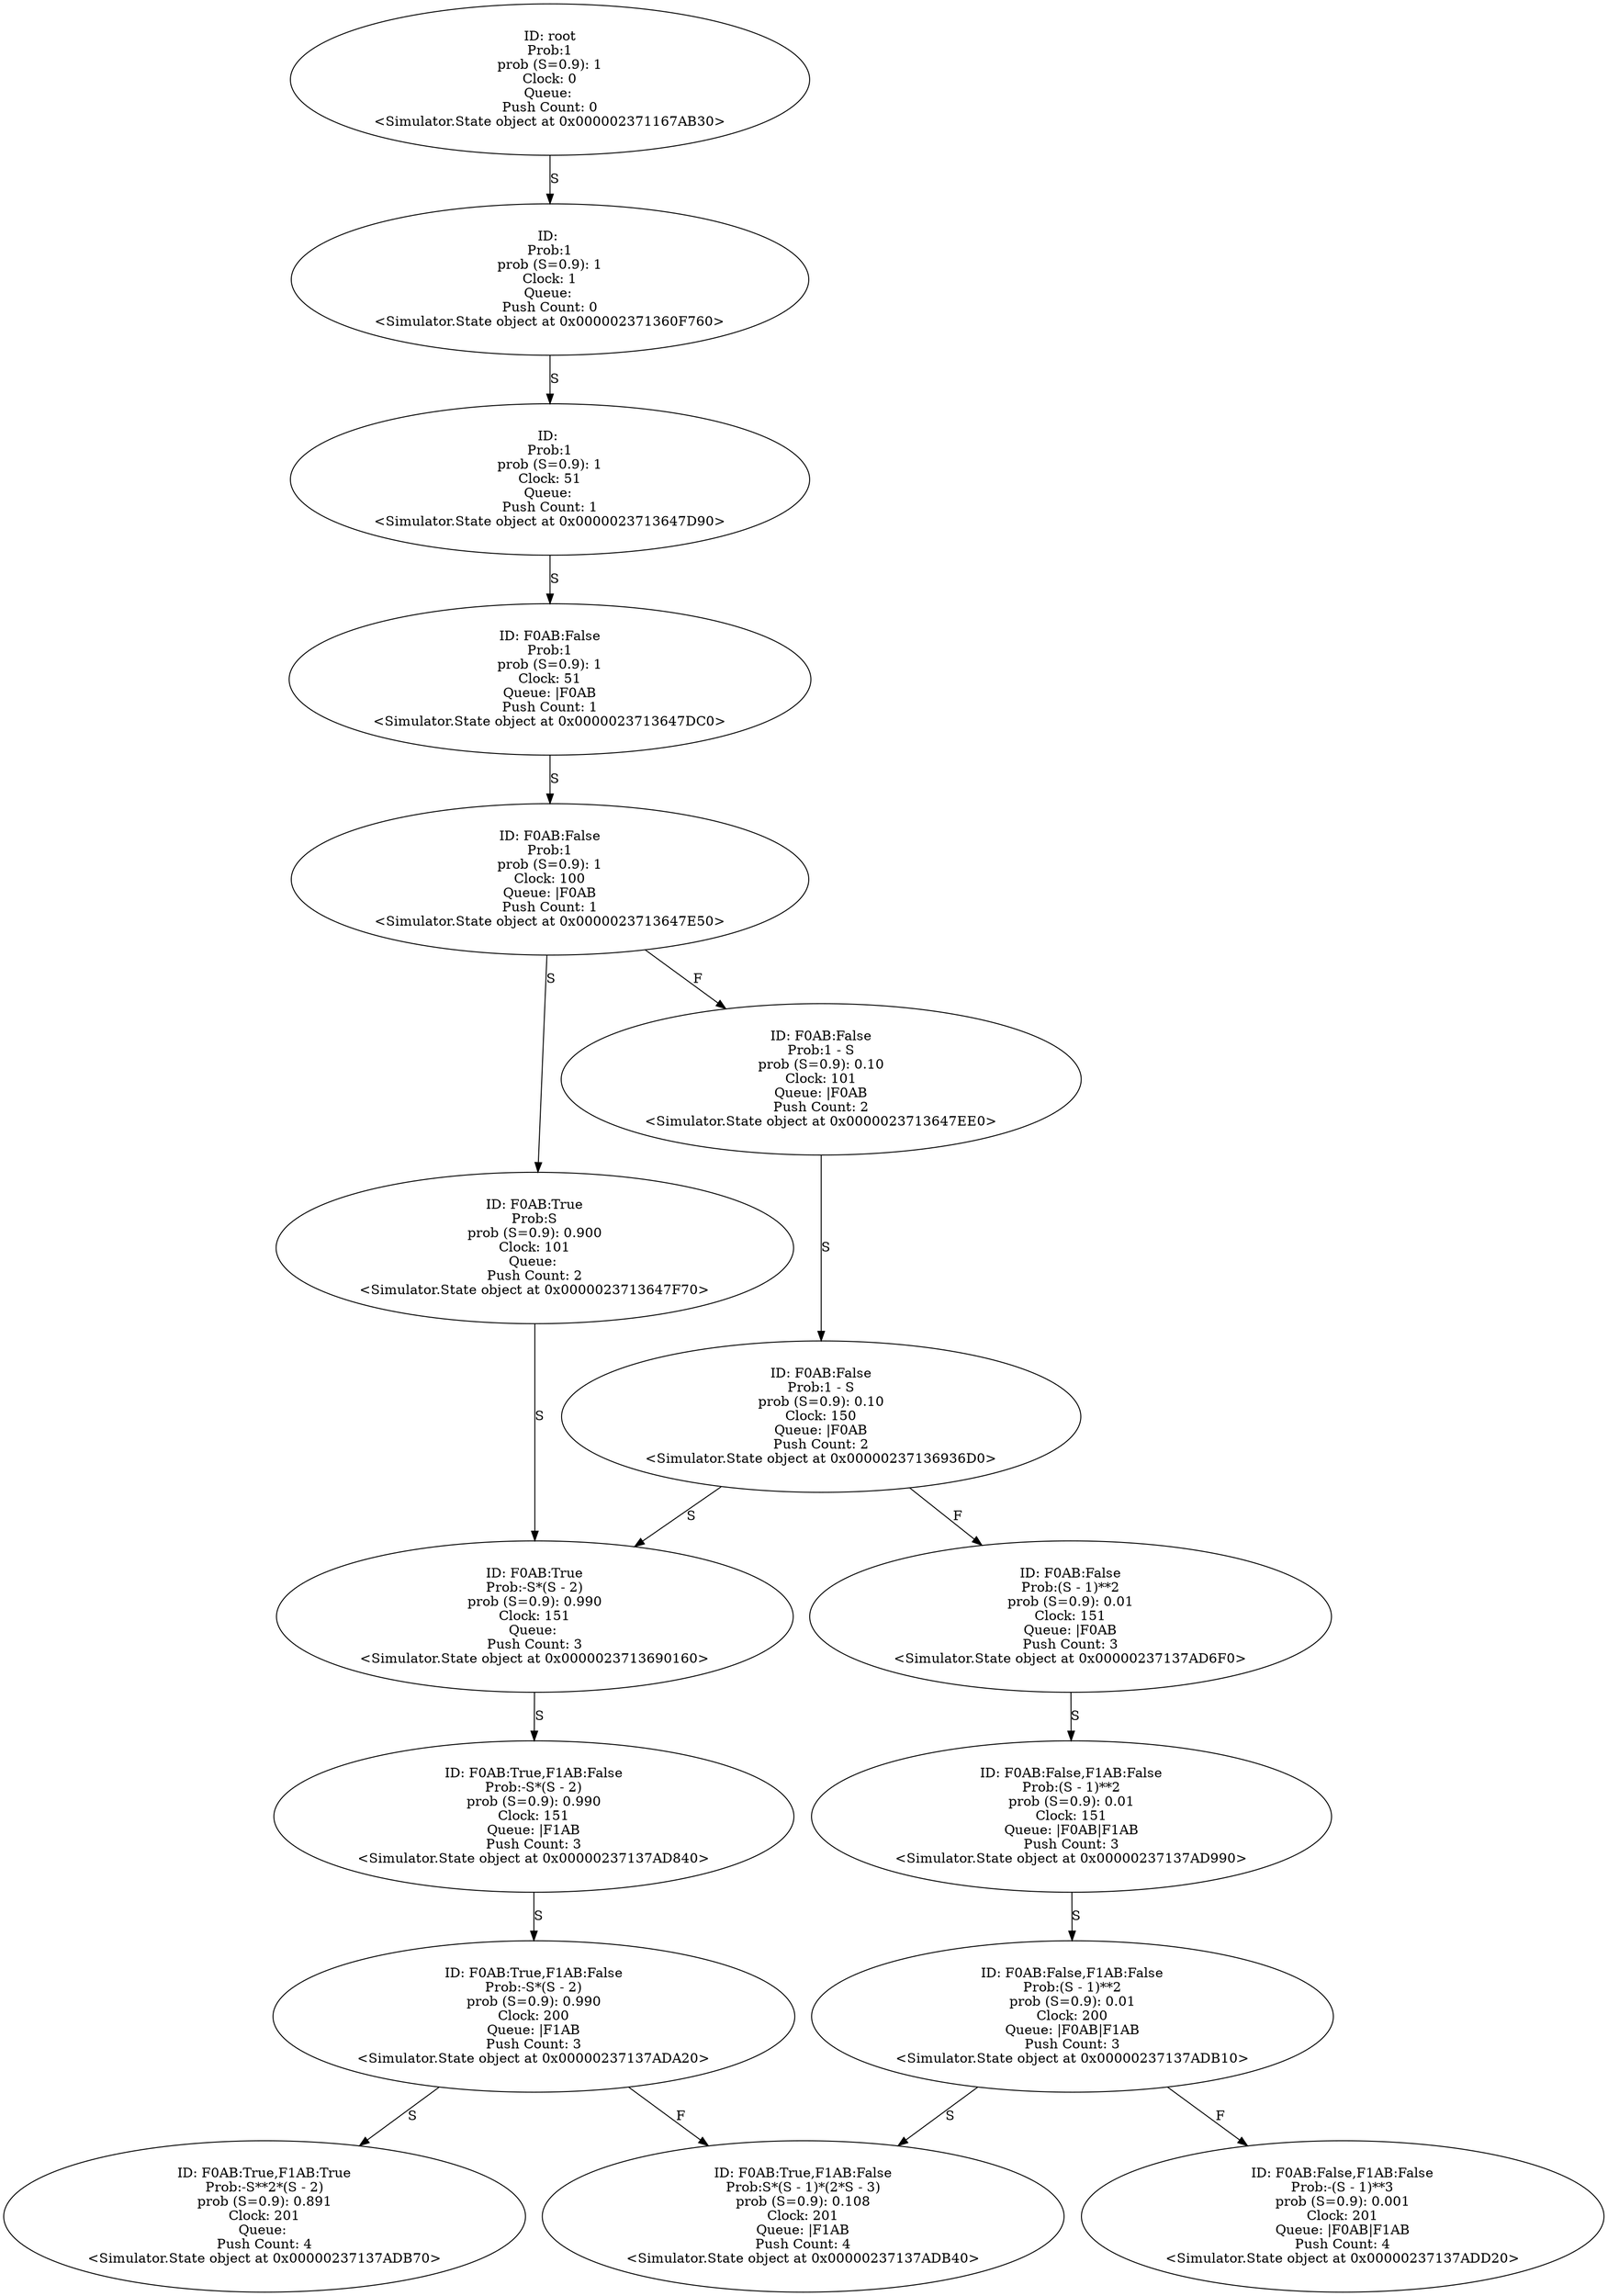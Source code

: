 digraph "./Output/./controled_frequency_S50_R100_t1_tPlus200" {
	<Simulator.State object at 0x000002371167AB30> [label="ID: root
Prob:1
prob (S=0.9): 1
Clock: 0
Queue: 
Push Count: 0
<Simulator.State object at 0x000002371167AB30>"]
	<Simulator.State object at 0x000002371167AB30> -> <Simulator.State object at 0x000002371360F760> [label=S]
	<Simulator.State object at 0x000002371360F760> [label="ID: 
Prob:1
prob (S=0.9): 1
Clock: 1
Queue: 
Push Count: 0
<Simulator.State object at 0x000002371360F760>"]
	<Simulator.State object at 0x000002371360F760> -> <Simulator.State object at 0x0000023713647D90> [label=S]
	<Simulator.State object at 0x0000023713647D90> [label="ID: 
Prob:1
prob (S=0.9): 1
Clock: 51
Queue: 
Push Count: 1
<Simulator.State object at 0x0000023713647D90>"]
	<Simulator.State object at 0x0000023713647D90> -> <Simulator.State object at 0x0000023713647DC0> [label=S]
	<Simulator.State object at 0x0000023713647DC0> [label="ID: F0AB:False
Prob:1
prob (S=0.9): 1
Clock: 51
Queue: |F0AB
Push Count: 1
<Simulator.State object at 0x0000023713647DC0>"]
	<Simulator.State object at 0x0000023713647DC0> -> <Simulator.State object at 0x0000023713647E50> [label=S]
	<Simulator.State object at 0x0000023713647E50> [label="ID: F0AB:False
Prob:1
prob (S=0.9): 1
Clock: 100
Queue: |F0AB
Push Count: 1
<Simulator.State object at 0x0000023713647E50>"]
	<Simulator.State object at 0x0000023713647E50> -> <Simulator.State object at 0x0000023713647EE0> [label=F]
	<Simulator.State object at 0x0000023713647E50> -> <Simulator.State object at 0x0000023713647F70> [label=S]
	<Simulator.State object at 0x0000023713647EE0> [label="ID: F0AB:False
Prob:1 - S
prob (S=0.9): 0.10
Clock: 101
Queue: |F0AB
Push Count: 2
<Simulator.State object at 0x0000023713647EE0>"]
	<Simulator.State object at 0x0000023713647EE0> -> <Simulator.State object at 0x00000237136936D0> [label=S]
	<Simulator.State object at 0x0000023713647F70> [label="ID: F0AB:True
Prob:S
prob (S=0.9): 0.900
Clock: 101
Queue: 
Push Count: 2
<Simulator.State object at 0x0000023713647F70>"]
	<Simulator.State object at 0x0000023713647F70> -> <Simulator.State object at 0x0000023713690160> [label=S]
	<Simulator.State object at 0x00000237136936D0> [label="ID: F0AB:False
Prob:1 - S
prob (S=0.9): 0.10
Clock: 150
Queue: |F0AB
Push Count: 2
<Simulator.State object at 0x00000237136936D0>"]
	<Simulator.State object at 0x00000237136936D0> -> <Simulator.State object at 0x00000237137AD6F0> [label=F]
	<Simulator.State object at 0x00000237136936D0> -> <Simulator.State object at 0x0000023713690160> [label=S]
	<Simulator.State object at 0x0000023713690160> [label="ID: F0AB:True
Prob:-S*(S - 2)
prob (S=0.9): 0.990
Clock: 151
Queue: 
Push Count: 3
<Simulator.State object at 0x0000023713690160>"]
	<Simulator.State object at 0x0000023713690160> -> <Simulator.State object at 0x00000237137AD840> [label=S]
	<Simulator.State object at 0x00000237137AD6F0> [label="ID: F0AB:False
Prob:(S - 1)**2
prob (S=0.9): 0.01
Clock: 151
Queue: |F0AB
Push Count: 3
<Simulator.State object at 0x00000237137AD6F0>"]
	<Simulator.State object at 0x00000237137AD6F0> -> <Simulator.State object at 0x00000237137AD990> [label=S]
	<Simulator.State object at 0x00000237137AD840> [label="ID: F0AB:True,F1AB:False
Prob:-S*(S - 2)
prob (S=0.9): 0.990
Clock: 151
Queue: |F1AB
Push Count: 3
<Simulator.State object at 0x00000237137AD840>"]
	<Simulator.State object at 0x00000237137AD840> -> <Simulator.State object at 0x00000237137ADA20> [label=S]
	<Simulator.State object at 0x00000237137AD990> [label="ID: F0AB:False,F1AB:False
Prob:(S - 1)**2
prob (S=0.9): 0.01
Clock: 151
Queue: |F0AB|F1AB
Push Count: 3
<Simulator.State object at 0x00000237137AD990>"]
	<Simulator.State object at 0x00000237137AD990> -> <Simulator.State object at 0x00000237137ADB10> [label=S]
	<Simulator.State object at 0x00000237137ADA20> [label="ID: F0AB:True,F1AB:False
Prob:-S*(S - 2)
prob (S=0.9): 0.990
Clock: 200
Queue: |F1AB
Push Count: 3
<Simulator.State object at 0x00000237137ADA20>"]
	<Simulator.State object at 0x00000237137ADA20> -> <Simulator.State object at 0x00000237137ADB40> [label=F]
	<Simulator.State object at 0x00000237137ADA20> -> <Simulator.State object at 0x00000237137ADB70> [label=S]
	<Simulator.State object at 0x00000237137ADB10> [label="ID: F0AB:False,F1AB:False
Prob:(S - 1)**2
prob (S=0.9): 0.01
Clock: 200
Queue: |F0AB|F1AB
Push Count: 3
<Simulator.State object at 0x00000237137ADB10>"]
	<Simulator.State object at 0x00000237137ADB10> -> <Simulator.State object at 0x00000237137ADD20> [label=F]
	<Simulator.State object at 0x00000237137ADB10> -> <Simulator.State object at 0x00000237137ADB40> [label=S]
	<Simulator.State object at 0x00000237137ADB40> [label="ID: F0AB:True,F1AB:False
Prob:S*(S - 1)*(2*S - 3)
prob (S=0.9): 0.108
Clock: 201
Queue: |F1AB
Push Count: 4
<Simulator.State object at 0x00000237137ADB40>"]
	<Simulator.State object at 0x00000237137ADB70> [label="ID: F0AB:True,F1AB:True
Prob:-S**2*(S - 2)
prob (S=0.9): 0.891
Clock: 201
Queue: 
Push Count: 4
<Simulator.State object at 0x00000237137ADB70>"]
	<Simulator.State object at 0x00000237137ADD20> [label="ID: F0AB:False,F1AB:False
Prob:-(S - 1)**3
prob (S=0.9): 0.001
Clock: 201
Queue: |F0AB|F1AB
Push Count: 4
<Simulator.State object at 0x00000237137ADD20>"]
}

